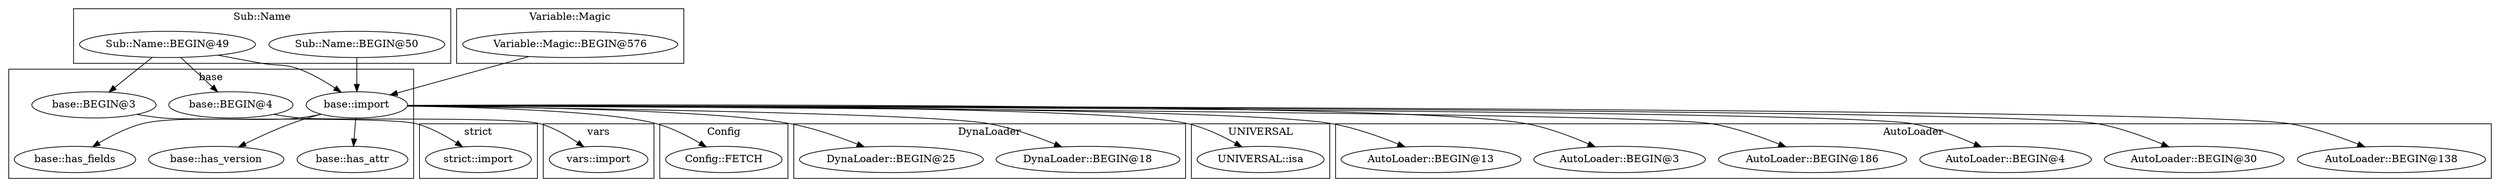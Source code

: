 digraph {
graph [overlap=false]
subgraph cluster_Config {
	label="Config";
	"Config::FETCH";
}
subgraph cluster_DynaLoader {
	label="DynaLoader";
	"DynaLoader::BEGIN@18";
	"DynaLoader::BEGIN@25";
}
subgraph cluster_base {
	label="base";
	"base::BEGIN@3";
	"base::BEGIN@4";
	"base::has_fields";
	"base::has_version";
	"base::has_attr";
	"base::import";
}
subgraph cluster_Sub_Name {
	label="Sub::Name";
	"Sub::Name::BEGIN@50";
	"Sub::Name::BEGIN@49";
}
subgraph cluster_vars {
	label="vars";
	"vars::import";
}
subgraph cluster_strict {
	label="strict";
	"strict::import";
}
subgraph cluster_Variable_Magic {
	label="Variable::Magic";
	"Variable::Magic::BEGIN@576";
}
subgraph cluster_UNIVERSAL {
	label="UNIVERSAL";
	"UNIVERSAL::isa";
}
subgraph cluster_AutoLoader {
	label="AutoLoader";
	"AutoLoader::BEGIN@138";
	"AutoLoader::BEGIN@30";
	"AutoLoader::BEGIN@4";
	"AutoLoader::BEGIN@186";
	"AutoLoader::BEGIN@3";
	"AutoLoader::BEGIN@13";
}
"Sub::Name::BEGIN@49" -> "base::BEGIN@3";
"base::import" -> "AutoLoader::BEGIN@138";
"base::import" -> "AutoLoader::BEGIN@3";
"Sub::Name::BEGIN@49" -> "base::BEGIN@4";
"base::import" -> "AutoLoader::BEGIN@4";
"Variable::Magic::BEGIN@576" -> "base::import";
"Sub::Name::BEGIN@49" -> "base::import";
"Sub::Name::BEGIN@50" -> "base::import";
"base::import" -> "UNIVERSAL::isa";
"base::import" -> "base::has_fields";
"base::import" -> "DynaLoader::BEGIN@25";
"base::import" -> "base::has_version";
"base::import" -> "AutoLoader::BEGIN@186";
"base::BEGIN@4" -> "vars::import";
"base::import" -> "DynaLoader::BEGIN@18";
"base::import" -> "base::has_attr";
"base::import" -> "AutoLoader::BEGIN@13";
"base::import" -> "Config::FETCH";
"base::BEGIN@3" -> "strict::import";
"base::import" -> "AutoLoader::BEGIN@30";
}
